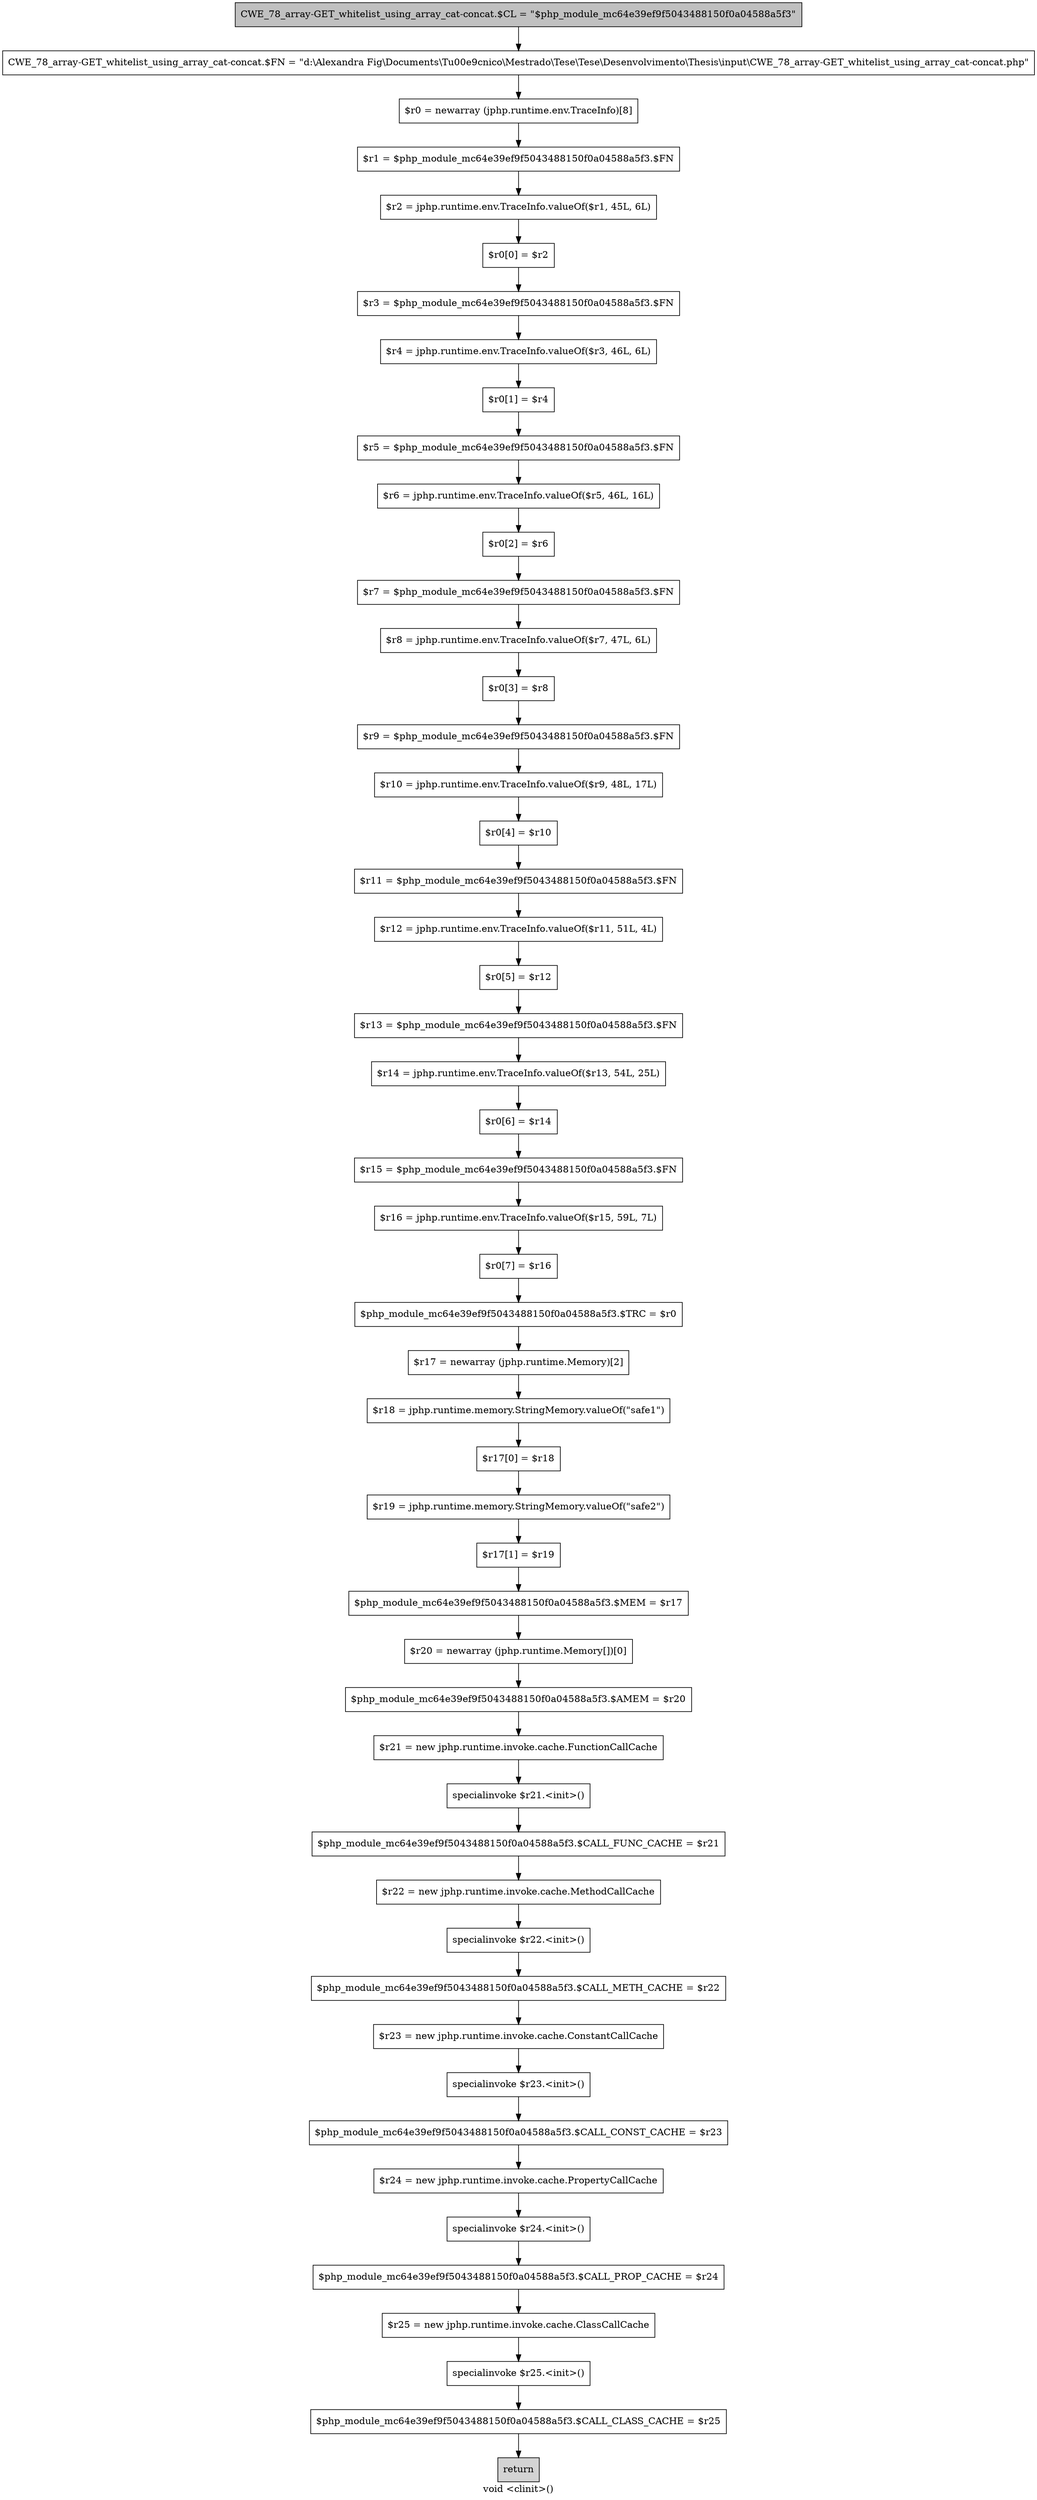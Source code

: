 digraph "void <clinit>()" {
    label="void <clinit>()";
    node [shape=box];
    "0" [style=filled,fillcolor=gray,label="CWE_78_array-GET_whitelist_using_array_cat-concat.$CL = \"$php_module_mc64e39ef9f5043488150f0a04588a5f3\"",];
    "1" [label="CWE_78_array-GET_whitelist_using_array_cat-concat.$FN = \"d:\\Alexandra Fig\\Documents\\T\u00e9cnico\\Mestrado\\Tese\\Tese\\Desenvolvimento\\Thesis\\input\\CWE_78_array-GET_whitelist_using_array_cat-concat.php\"",];
    "0"->"1";
    "2" [label="$r0 = newarray (jphp.runtime.env.TraceInfo)[8]",];
    "1"->"2";
    "3" [label="$r1 = $php_module_mc64e39ef9f5043488150f0a04588a5f3.$FN",];
    "2"->"3";
    "4" [label="$r2 = jphp.runtime.env.TraceInfo.valueOf($r1, 45L, 6L)",];
    "3"->"4";
    "5" [label="$r0[0] = $r2",];
    "4"->"5";
    "6" [label="$r3 = $php_module_mc64e39ef9f5043488150f0a04588a5f3.$FN",];
    "5"->"6";
    "7" [label="$r4 = jphp.runtime.env.TraceInfo.valueOf($r3, 46L, 6L)",];
    "6"->"7";
    "8" [label="$r0[1] = $r4",];
    "7"->"8";
    "9" [label="$r5 = $php_module_mc64e39ef9f5043488150f0a04588a5f3.$FN",];
    "8"->"9";
    "10" [label="$r6 = jphp.runtime.env.TraceInfo.valueOf($r5, 46L, 16L)",];
    "9"->"10";
    "11" [label="$r0[2] = $r6",];
    "10"->"11";
    "12" [label="$r7 = $php_module_mc64e39ef9f5043488150f0a04588a5f3.$FN",];
    "11"->"12";
    "13" [label="$r8 = jphp.runtime.env.TraceInfo.valueOf($r7, 47L, 6L)",];
    "12"->"13";
    "14" [label="$r0[3] = $r8",];
    "13"->"14";
    "15" [label="$r9 = $php_module_mc64e39ef9f5043488150f0a04588a5f3.$FN",];
    "14"->"15";
    "16" [label="$r10 = jphp.runtime.env.TraceInfo.valueOf($r9, 48L, 17L)",];
    "15"->"16";
    "17" [label="$r0[4] = $r10",];
    "16"->"17";
    "18" [label="$r11 = $php_module_mc64e39ef9f5043488150f0a04588a5f3.$FN",];
    "17"->"18";
    "19" [label="$r12 = jphp.runtime.env.TraceInfo.valueOf($r11, 51L, 4L)",];
    "18"->"19";
    "20" [label="$r0[5] = $r12",];
    "19"->"20";
    "21" [label="$r13 = $php_module_mc64e39ef9f5043488150f0a04588a5f3.$FN",];
    "20"->"21";
    "22" [label="$r14 = jphp.runtime.env.TraceInfo.valueOf($r13, 54L, 25L)",];
    "21"->"22";
    "23" [label="$r0[6] = $r14",];
    "22"->"23";
    "24" [label="$r15 = $php_module_mc64e39ef9f5043488150f0a04588a5f3.$FN",];
    "23"->"24";
    "25" [label="$r16 = jphp.runtime.env.TraceInfo.valueOf($r15, 59L, 7L)",];
    "24"->"25";
    "26" [label="$r0[7] = $r16",];
    "25"->"26";
    "27" [label="$php_module_mc64e39ef9f5043488150f0a04588a5f3.$TRC = $r0",];
    "26"->"27";
    "28" [label="$r17 = newarray (jphp.runtime.Memory)[2]",];
    "27"->"28";
    "29" [label="$r18 = jphp.runtime.memory.StringMemory.valueOf(\"safe1\")",];
    "28"->"29";
    "30" [label="$r17[0] = $r18",];
    "29"->"30";
    "31" [label="$r19 = jphp.runtime.memory.StringMemory.valueOf(\"safe2\")",];
    "30"->"31";
    "32" [label="$r17[1] = $r19",];
    "31"->"32";
    "33" [label="$php_module_mc64e39ef9f5043488150f0a04588a5f3.$MEM = $r17",];
    "32"->"33";
    "34" [label="$r20 = newarray (jphp.runtime.Memory[])[0]",];
    "33"->"34";
    "35" [label="$php_module_mc64e39ef9f5043488150f0a04588a5f3.$AMEM = $r20",];
    "34"->"35";
    "36" [label="$r21 = new jphp.runtime.invoke.cache.FunctionCallCache",];
    "35"->"36";
    "37" [label="specialinvoke $r21.<init>()",];
    "36"->"37";
    "38" [label="$php_module_mc64e39ef9f5043488150f0a04588a5f3.$CALL_FUNC_CACHE = $r21",];
    "37"->"38";
    "39" [label="$r22 = new jphp.runtime.invoke.cache.MethodCallCache",];
    "38"->"39";
    "40" [label="specialinvoke $r22.<init>()",];
    "39"->"40";
    "41" [label="$php_module_mc64e39ef9f5043488150f0a04588a5f3.$CALL_METH_CACHE = $r22",];
    "40"->"41";
    "42" [label="$r23 = new jphp.runtime.invoke.cache.ConstantCallCache",];
    "41"->"42";
    "43" [label="specialinvoke $r23.<init>()",];
    "42"->"43";
    "44" [label="$php_module_mc64e39ef9f5043488150f0a04588a5f3.$CALL_CONST_CACHE = $r23",];
    "43"->"44";
    "45" [label="$r24 = new jphp.runtime.invoke.cache.PropertyCallCache",];
    "44"->"45";
    "46" [label="specialinvoke $r24.<init>()",];
    "45"->"46";
    "47" [label="$php_module_mc64e39ef9f5043488150f0a04588a5f3.$CALL_PROP_CACHE = $r24",];
    "46"->"47";
    "48" [label="$r25 = new jphp.runtime.invoke.cache.ClassCallCache",];
    "47"->"48";
    "49" [label="specialinvoke $r25.<init>()",];
    "48"->"49";
    "50" [label="$php_module_mc64e39ef9f5043488150f0a04588a5f3.$CALL_CLASS_CACHE = $r25",];
    "49"->"50";
    "51" [style=filled,fillcolor=lightgray,label="return",];
    "50"->"51";
}
